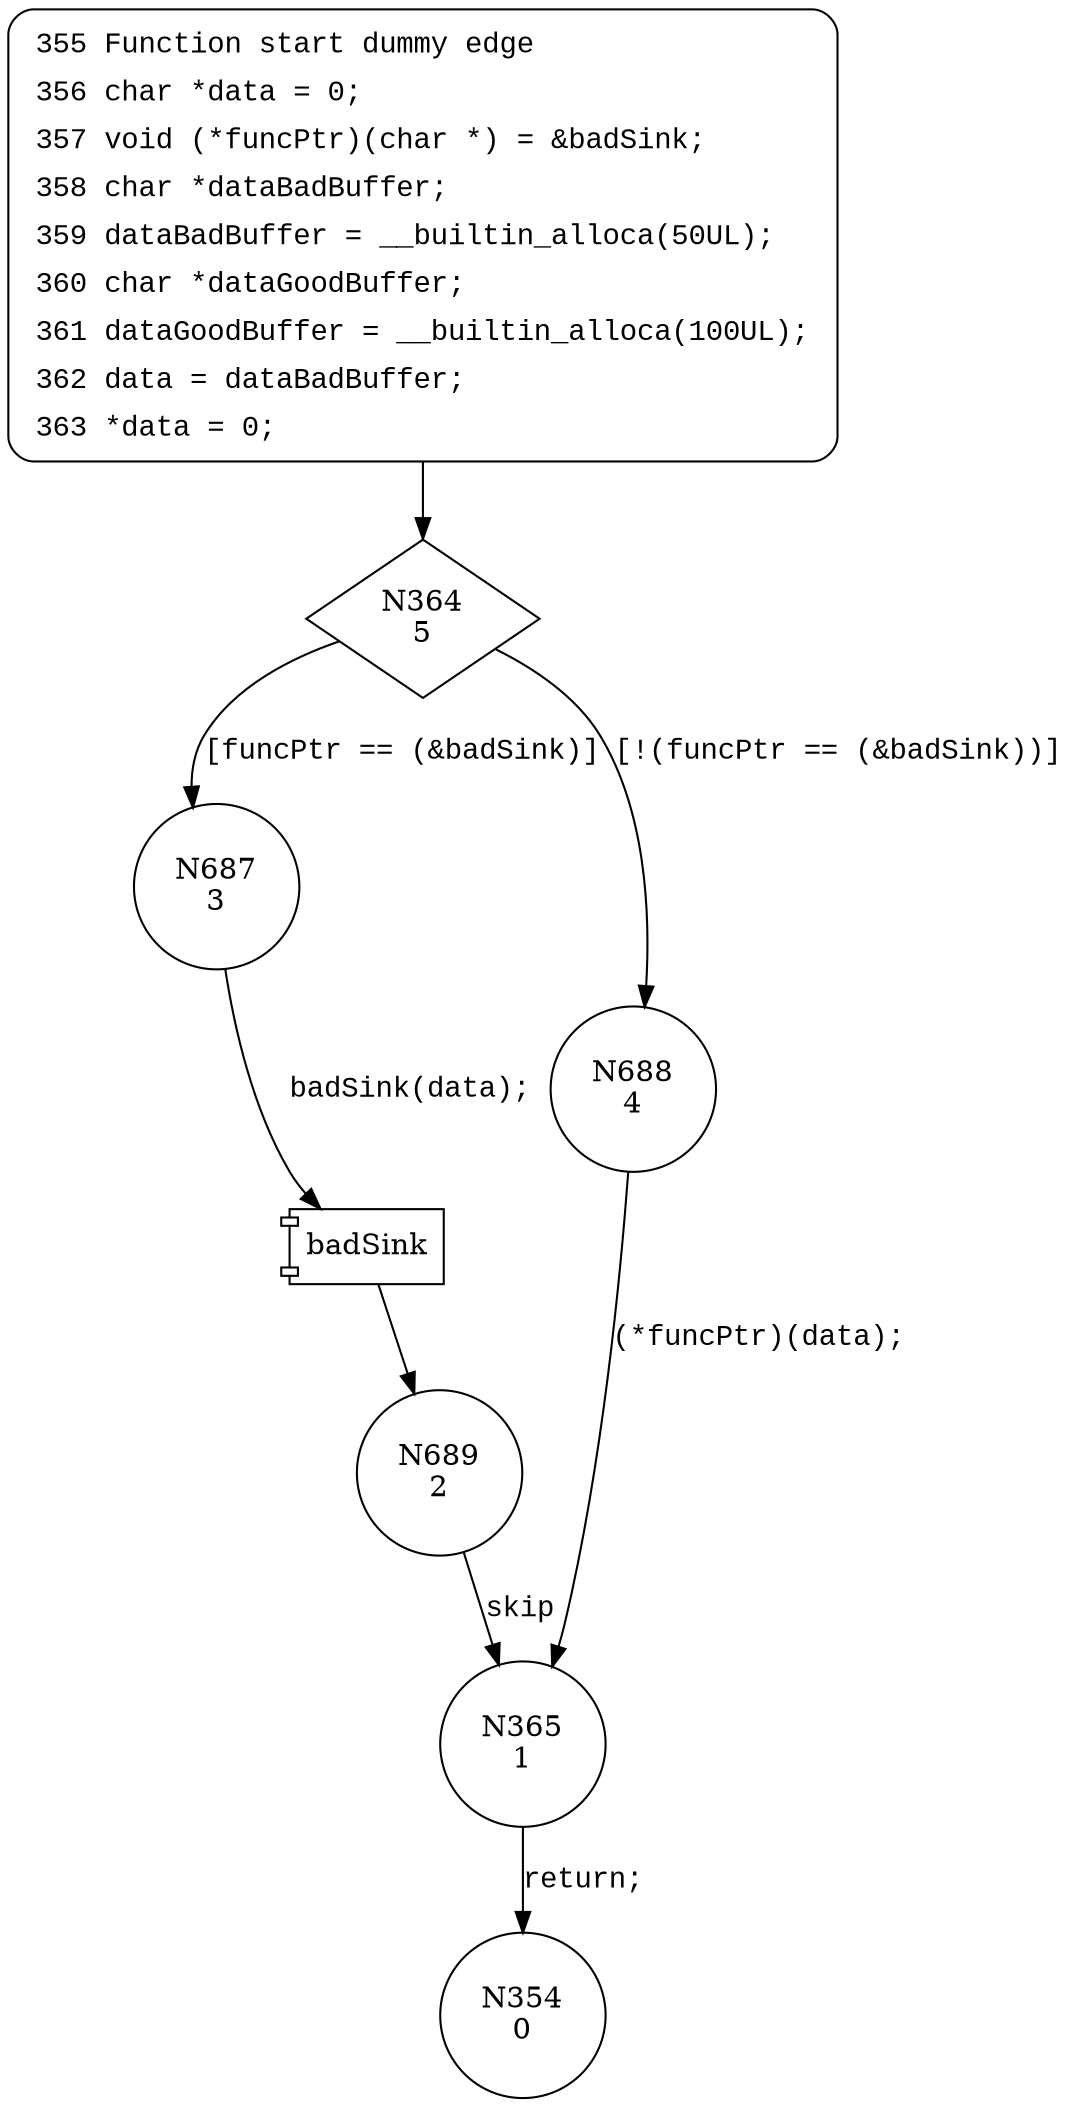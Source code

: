 digraph CWE121_Stack_Based_Buffer_Overflow__CWE805_char_alloca_memcpy_44_bad {
364 [shape="diamond" label="N364\n5"]
687 [shape="circle" label="N687\n3"]
688 [shape="circle" label="N688\n4"]
365 [shape="circle" label="N365\n1"]
354 [shape="circle" label="N354\n0"]
689 [shape="circle" label="N689\n2"]
355 [style="filled,bold" penwidth="1" fillcolor="white" fontname="Courier New" shape="Mrecord" label=<<table border="0" cellborder="0" cellpadding="3" bgcolor="white"><tr><td align="right">355</td><td align="left">Function start dummy edge</td></tr><tr><td align="right">356</td><td align="left">char *data = 0;</td></tr><tr><td align="right">357</td><td align="left">void (*funcPtr)(char *) = &amp;badSink;</td></tr><tr><td align="right">358</td><td align="left">char *dataBadBuffer;</td></tr><tr><td align="right">359</td><td align="left">dataBadBuffer = __builtin_alloca(50UL);</td></tr><tr><td align="right">360</td><td align="left">char *dataGoodBuffer;</td></tr><tr><td align="right">361</td><td align="left">dataGoodBuffer = __builtin_alloca(100UL);</td></tr><tr><td align="right">362</td><td align="left">data = dataBadBuffer;</td></tr><tr><td align="right">363</td><td align="left">*data = 0;</td></tr></table>>]
355 -> 364[label=""]
364 -> 687 [label="[funcPtr == (&badSink)]" fontname="Courier New"]
364 -> 688 [label="[!(funcPtr == (&badSink))]" fontname="Courier New"]
365 -> 354 [label="return;" fontname="Courier New"]
100027 [shape="component" label="badSink"]
687 -> 100027 [label="badSink(data);" fontname="Courier New"]
100027 -> 689 [label="" fontname="Courier New"]
688 -> 365 [label="(*funcPtr)(data);" fontname="Courier New"]
689 -> 365 [label="skip" fontname="Courier New"]
}